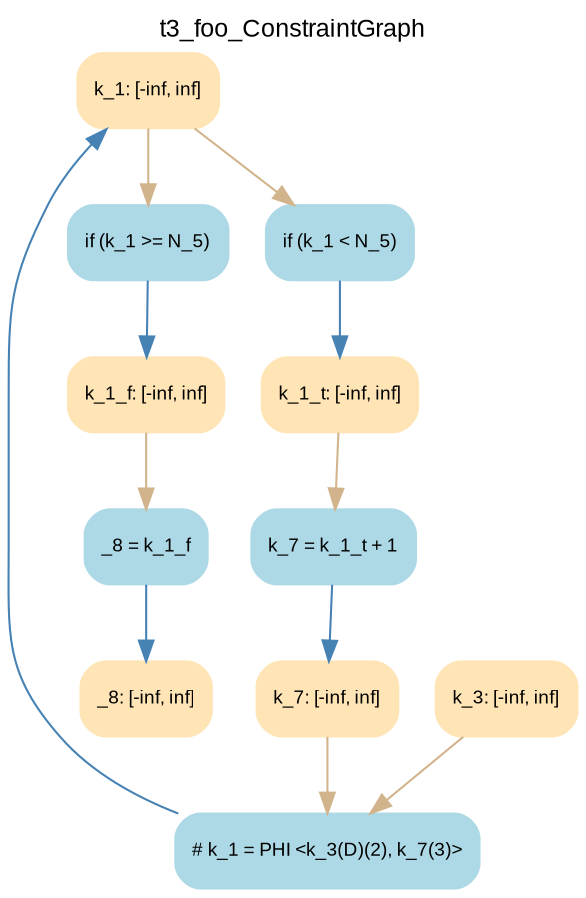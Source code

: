 digraph t3_foo_ConstraintGraph { 
	label=t3_foo_ConstraintGraph
	center=true
	labelloc=top
	fontname=Arial
	fontsize=12
	edge[fontname=Arial, fontsize=10]
	node[fontname=Arial, fontsize=9]

		Node_0 -> Node_1 [color=steelblue]
		Node_2 -> Node_3 [color=steelblue]
		Node_4 -> Node_5 [color=steelblue]
		Node_6 -> Node_7 [color=steelblue]
		Node_8 -> Node_9 [color=steelblue]
		Node_10 -> Node_2 [color=tan]
		Node_9 -> Node_4 [color=tan]
		Node_5 -> Node_2 [color=tan]
		Node_1 -> Node_6 [color=tan]
		Node_3 -> Node_0 [color=tan]
		Node_3 -> Node_8 [color=tan]

	Node_0 [fillcolor=lightblue, color=lightblue, shape=Mrecord, style=filled, label="{ if (k_1 \>= N_5) }"]
	Node_2 [fillcolor=lightblue, color=lightblue, shape=Mrecord, style=filled, label="{ # k_1 = PHI \<k_3(D)(2), k_7(3)\> }"]
	Node_4 [fillcolor=lightblue, color=lightblue, shape=Mrecord, style=filled, label="{ k_7 = k_1_t + 1 }"]
	Node_6 [fillcolor=lightblue, color=lightblue, shape=Mrecord, style=filled, label="{ _8 = k_1_f }"]
	Node_8 [fillcolor=lightblue, color=lightblue, shape=Mrecord, style=filled, label="{ if (k_1 \< N_5) }"]
	Node_7 [fillcolor=moccasin, color=moccasin, shape=Mrecord, style=filled, label="{ _8: \[-inf, inf\] }"]
	Node_10 [fillcolor=moccasin, color=moccasin, shape=Mrecord, style=filled, label="{ k_3: \[-inf, inf\] }"]
	Node_9 [fillcolor=moccasin, color=moccasin, shape=Mrecord, style=filled, label="{ k_1_t: \[-inf, inf\] }"]
	Node_5 [fillcolor=moccasin, color=moccasin, shape=Mrecord, style=filled, label="{ k_7: \[-inf, inf\] }"]
	Node_1 [fillcolor=moccasin, color=moccasin, shape=Mrecord, style=filled, label="{ k_1_f: \[-inf, inf\] }"]
	Node_3 [fillcolor=moccasin, color=moccasin, shape=Mrecord, style=filled, label="{ k_1: \[-inf, inf\] }"]
}
